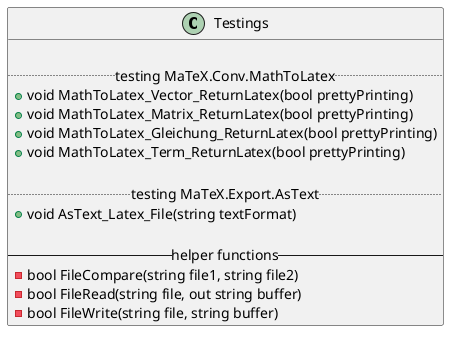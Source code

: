 @startuml

class Testings {
    
    .. testing MaTeX.Conv.MathToLatex ..
    + void MathToLatex_Vector_ReturnLatex(bool prettyPrinting)
    + void MathToLatex_Matrix_ReturnLatex(bool prettyPrinting)
    + void MathToLatex_Gleichung_ReturnLatex(bool prettyPrinting)
    + void MathToLatex_Term_ReturnLatex(bool prettyPrinting)
    
    .. testing MaTeX.Export.AsText ..
    + void AsText_Latex_File(string textFormat)
    
    -- helper functions --
    - bool FileCompare(string file1, string file2)
    - bool FileRead(string file, out string buffer)
    - bool FileWrite(string file, string buffer)
}

@enduml